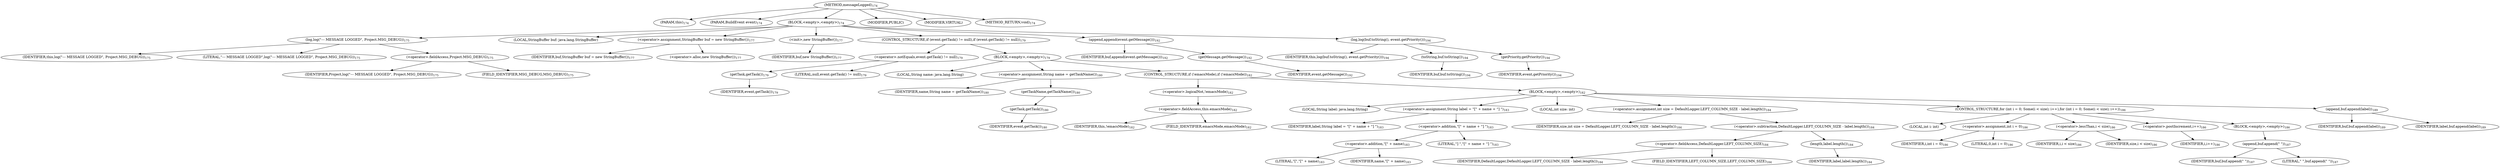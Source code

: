 digraph "messageLogged" {  
"307" [label = <(METHOD,messageLogged)<SUB>174</SUB>> ]
"18" [label = <(PARAM,this)<SUB>174</SUB>> ]
"308" [label = <(PARAM,BuildEvent event)<SUB>174</SUB>> ]
"309" [label = <(BLOCK,&lt;empty&gt;,&lt;empty&gt;)<SUB>174</SUB>> ]
"310" [label = <(log,log(&quot;--- MESSAGE LOGGED&quot;, Project.MSG_DEBUG))<SUB>175</SUB>> ]
"17" [label = <(IDENTIFIER,this,log(&quot;--- MESSAGE LOGGED&quot;, Project.MSG_DEBUG))<SUB>175</SUB>> ]
"311" [label = <(LITERAL,&quot;--- MESSAGE LOGGED&quot;,log(&quot;--- MESSAGE LOGGED&quot;, Project.MSG_DEBUG))<SUB>175</SUB>> ]
"312" [label = <(&lt;operator&gt;.fieldAccess,Project.MSG_DEBUG)<SUB>175</SUB>> ]
"313" [label = <(IDENTIFIER,Project,log(&quot;--- MESSAGE LOGGED&quot;, Project.MSG_DEBUG))<SUB>175</SUB>> ]
"314" [label = <(FIELD_IDENTIFIER,MSG_DEBUG,MSG_DEBUG)<SUB>175</SUB>> ]
"20" [label = <(LOCAL,StringBuffer buf: java.lang.StringBuffer)> ]
"315" [label = <(&lt;operator&gt;.assignment,StringBuffer buf = new StringBuffer())<SUB>177</SUB>> ]
"316" [label = <(IDENTIFIER,buf,StringBuffer buf = new StringBuffer())<SUB>177</SUB>> ]
"317" [label = <(&lt;operator&gt;.alloc,new StringBuffer())<SUB>177</SUB>> ]
"318" [label = <(&lt;init&gt;,new StringBuffer())<SUB>177</SUB>> ]
"19" [label = <(IDENTIFIER,buf,new StringBuffer())<SUB>177</SUB>> ]
"319" [label = <(CONTROL_STRUCTURE,if (event.getTask() != null),if (event.getTask() != null))<SUB>179</SUB>> ]
"320" [label = <(&lt;operator&gt;.notEquals,event.getTask() != null)<SUB>179</SUB>> ]
"321" [label = <(getTask,getTask())<SUB>179</SUB>> ]
"322" [label = <(IDENTIFIER,event,getTask())<SUB>179</SUB>> ]
"323" [label = <(LITERAL,null,event.getTask() != null)<SUB>179</SUB>> ]
"324" [label = <(BLOCK,&lt;empty&gt;,&lt;empty&gt;)<SUB>179</SUB>> ]
"325" [label = <(LOCAL,String name: java.lang.String)> ]
"326" [label = <(&lt;operator&gt;.assignment,String name = getTaskName())<SUB>180</SUB>> ]
"327" [label = <(IDENTIFIER,name,String name = getTaskName())<SUB>180</SUB>> ]
"328" [label = <(getTaskName,getTaskName())<SUB>180</SUB>> ]
"329" [label = <(getTask,getTask())<SUB>180</SUB>> ]
"330" [label = <(IDENTIFIER,event,getTask())<SUB>180</SUB>> ]
"331" [label = <(CONTROL_STRUCTURE,if (!emacsMode),if (!emacsMode))<SUB>182</SUB>> ]
"332" [label = <(&lt;operator&gt;.logicalNot,!emacsMode)<SUB>182</SUB>> ]
"333" [label = <(&lt;operator&gt;.fieldAccess,this.emacsMode)<SUB>182</SUB>> ]
"334" [label = <(IDENTIFIER,this,!emacsMode)<SUB>182</SUB>> ]
"335" [label = <(FIELD_IDENTIFIER,emacsMode,emacsMode)<SUB>182</SUB>> ]
"336" [label = <(BLOCK,&lt;empty&gt;,&lt;empty&gt;)<SUB>182</SUB>> ]
"337" [label = <(LOCAL,String label: java.lang.String)> ]
"338" [label = <(&lt;operator&gt;.assignment,String label = &quot;[&quot; + name + &quot;] &quot;)<SUB>183</SUB>> ]
"339" [label = <(IDENTIFIER,label,String label = &quot;[&quot; + name + &quot;] &quot;)<SUB>183</SUB>> ]
"340" [label = <(&lt;operator&gt;.addition,&quot;[&quot; + name + &quot;] &quot;)<SUB>183</SUB>> ]
"341" [label = <(&lt;operator&gt;.addition,&quot;[&quot; + name)<SUB>183</SUB>> ]
"342" [label = <(LITERAL,&quot;[&quot;,&quot;[&quot; + name)<SUB>183</SUB>> ]
"343" [label = <(IDENTIFIER,name,&quot;[&quot; + name)<SUB>183</SUB>> ]
"344" [label = <(LITERAL,&quot;] &quot;,&quot;[&quot; + name + &quot;] &quot;)<SUB>183</SUB>> ]
"345" [label = <(LOCAL,int size: int)> ]
"346" [label = <(&lt;operator&gt;.assignment,int size = DefaultLogger.LEFT_COLUMN_SIZE - label.length())<SUB>184</SUB>> ]
"347" [label = <(IDENTIFIER,size,int size = DefaultLogger.LEFT_COLUMN_SIZE - label.length())<SUB>184</SUB>> ]
"348" [label = <(&lt;operator&gt;.subtraction,DefaultLogger.LEFT_COLUMN_SIZE - label.length())<SUB>184</SUB>> ]
"349" [label = <(&lt;operator&gt;.fieldAccess,DefaultLogger.LEFT_COLUMN_SIZE)<SUB>184</SUB>> ]
"350" [label = <(IDENTIFIER,DefaultLogger,DefaultLogger.LEFT_COLUMN_SIZE - label.length())<SUB>184</SUB>> ]
"351" [label = <(FIELD_IDENTIFIER,LEFT_COLUMN_SIZE,LEFT_COLUMN_SIZE)<SUB>184</SUB>> ]
"352" [label = <(length,label.length())<SUB>184</SUB>> ]
"353" [label = <(IDENTIFIER,label,label.length())<SUB>184</SUB>> ]
"354" [label = <(CONTROL_STRUCTURE,for (int i = 0; Some(i &lt; size); i++),for (int i = 0; Some(i &lt; size); i++))<SUB>186</SUB>> ]
"355" [label = <(LOCAL,int i: int)> ]
"356" [label = <(&lt;operator&gt;.assignment,int i = 0)<SUB>186</SUB>> ]
"357" [label = <(IDENTIFIER,i,int i = 0)<SUB>186</SUB>> ]
"358" [label = <(LITERAL,0,int i = 0)<SUB>186</SUB>> ]
"359" [label = <(&lt;operator&gt;.lessThan,i &lt; size)<SUB>186</SUB>> ]
"360" [label = <(IDENTIFIER,i,i &lt; size)<SUB>186</SUB>> ]
"361" [label = <(IDENTIFIER,size,i &lt; size)<SUB>186</SUB>> ]
"362" [label = <(&lt;operator&gt;.postIncrement,i++)<SUB>186</SUB>> ]
"363" [label = <(IDENTIFIER,i,i++)<SUB>186</SUB>> ]
"364" [label = <(BLOCK,&lt;empty&gt;,&lt;empty&gt;)<SUB>186</SUB>> ]
"365" [label = <(append,buf.append(&quot; &quot;))<SUB>187</SUB>> ]
"366" [label = <(IDENTIFIER,buf,buf.append(&quot; &quot;))<SUB>187</SUB>> ]
"367" [label = <(LITERAL,&quot; &quot;,buf.append(&quot; &quot;))<SUB>187</SUB>> ]
"368" [label = <(append,buf.append(label))<SUB>189</SUB>> ]
"369" [label = <(IDENTIFIER,buf,buf.append(label))<SUB>189</SUB>> ]
"370" [label = <(IDENTIFIER,label,buf.append(label))<SUB>189</SUB>> ]
"371" [label = <(append,append(event.getMessage()))<SUB>192</SUB>> ]
"372" [label = <(IDENTIFIER,buf,append(event.getMessage()))<SUB>192</SUB>> ]
"373" [label = <(getMessage,getMessage())<SUB>192</SUB>> ]
"374" [label = <(IDENTIFIER,event,getMessage())<SUB>192</SUB>> ]
"375" [label = <(log,log(buf.toString(), event.getPriority()))<SUB>194</SUB>> ]
"21" [label = <(IDENTIFIER,this,log(buf.toString(), event.getPriority()))<SUB>194</SUB>> ]
"376" [label = <(toString,buf.toString())<SUB>194</SUB>> ]
"377" [label = <(IDENTIFIER,buf,buf.toString())<SUB>194</SUB>> ]
"378" [label = <(getPriority,getPriority())<SUB>194</SUB>> ]
"379" [label = <(IDENTIFIER,event,getPriority())<SUB>194</SUB>> ]
"380" [label = <(MODIFIER,PUBLIC)> ]
"381" [label = <(MODIFIER,VIRTUAL)> ]
"382" [label = <(METHOD_RETURN,void)<SUB>174</SUB>> ]
  "307" -> "18" 
  "307" -> "308" 
  "307" -> "309" 
  "307" -> "380" 
  "307" -> "381" 
  "307" -> "382" 
  "309" -> "310" 
  "309" -> "20" 
  "309" -> "315" 
  "309" -> "318" 
  "309" -> "319" 
  "309" -> "371" 
  "309" -> "375" 
  "310" -> "17" 
  "310" -> "311" 
  "310" -> "312" 
  "312" -> "313" 
  "312" -> "314" 
  "315" -> "316" 
  "315" -> "317" 
  "318" -> "19" 
  "319" -> "320" 
  "319" -> "324" 
  "320" -> "321" 
  "320" -> "323" 
  "321" -> "322" 
  "324" -> "325" 
  "324" -> "326" 
  "324" -> "331" 
  "326" -> "327" 
  "326" -> "328" 
  "328" -> "329" 
  "329" -> "330" 
  "331" -> "332" 
  "331" -> "336" 
  "332" -> "333" 
  "333" -> "334" 
  "333" -> "335" 
  "336" -> "337" 
  "336" -> "338" 
  "336" -> "345" 
  "336" -> "346" 
  "336" -> "354" 
  "336" -> "368" 
  "338" -> "339" 
  "338" -> "340" 
  "340" -> "341" 
  "340" -> "344" 
  "341" -> "342" 
  "341" -> "343" 
  "346" -> "347" 
  "346" -> "348" 
  "348" -> "349" 
  "348" -> "352" 
  "349" -> "350" 
  "349" -> "351" 
  "352" -> "353" 
  "354" -> "355" 
  "354" -> "356" 
  "354" -> "359" 
  "354" -> "362" 
  "354" -> "364" 
  "356" -> "357" 
  "356" -> "358" 
  "359" -> "360" 
  "359" -> "361" 
  "362" -> "363" 
  "364" -> "365" 
  "365" -> "366" 
  "365" -> "367" 
  "368" -> "369" 
  "368" -> "370" 
  "371" -> "372" 
  "371" -> "373" 
  "373" -> "374" 
  "375" -> "21" 
  "375" -> "376" 
  "375" -> "378" 
  "376" -> "377" 
  "378" -> "379" 
}
